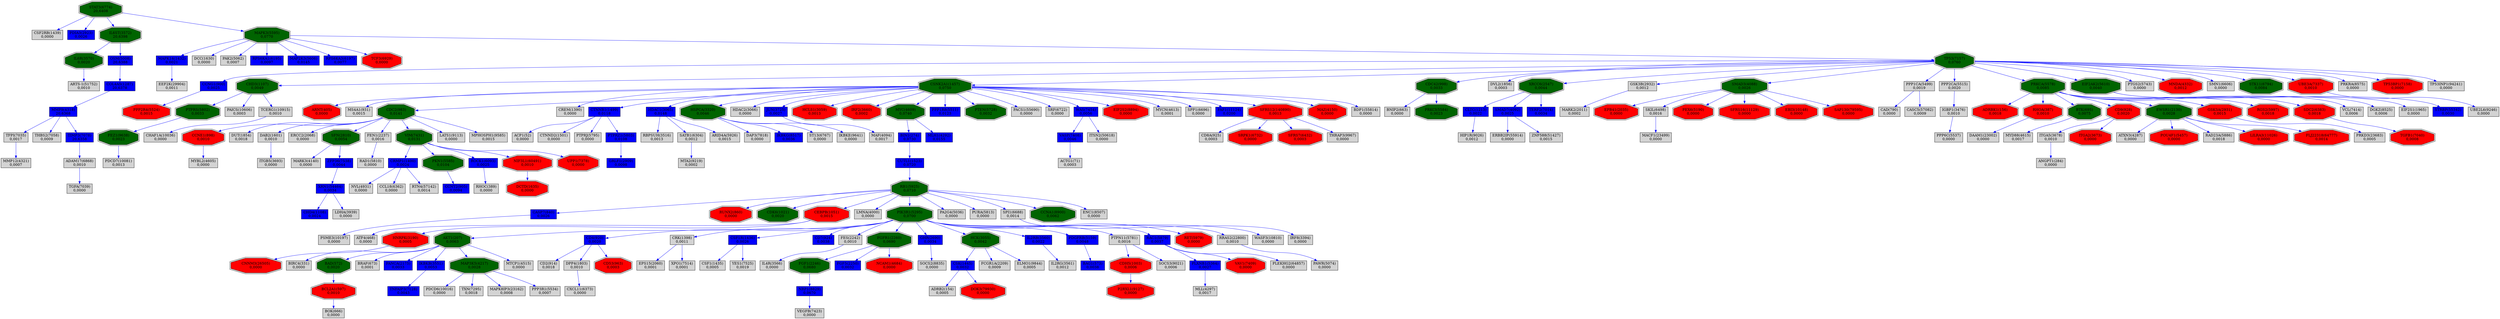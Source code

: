 digraph tmp_ans7 {
N_0 [shape = box, style = filled, fillcolor = lightgray, label = "ACTG1(71)\n0,0003"];
N_1 [shape = box, style = filled, fillcolor = lightgray, label = "ADRB2(154)\n0,0005"];
N_2 [shape = doubleoctagon, style = filled, fillcolor = red, label = "ADRBK1(156)\n0,0018"];
N_3 [shape = doubleoctagon, style = filled, fillcolor = darkgreen, label = "AKT1(207)\n0,0063"];
N_4 [shape = box, style = filled, fillcolor = blue, label = "BIN1(274)\n0,0730"];
N_5 [shape = box, style = filled, fillcolor = lightgray, label = "ANGPT1(284)\n0,0000"];
N_6 [shape = box, style = filled, fillcolor = lightgray, label = "BIRC4(331)\n0,0000"];
N_7 [shape = doubleoctagon, style = filled, fillcolor = red, label = "RHOA(387)\n0,0010"];
N_8 [shape = box, style = filled, fillcolor = lightgray, label = "RHOC(389)\n0,0000"];
N_9 [shape = doubleoctagon, style = filled, fillcolor = red, label = "ARNT(405)\n0,0000"];
N_10 [shape = box, style = filled, fillcolor = blue, label = "BAG1(573)\n0,0038"];
N_11 [shape = doubleoctagon, style = filled, fillcolor = darkgreen, label = "BAD(572)\n0,0020"];
N_12 [shape = doubleoctagon, style = filled, fillcolor = red, label = "BCL2A1(597)\n0,0010"];
N_13 [shape = box, style = filled, fillcolor = lightgray, label = "BNIP2(663)\n0,0000"];
N_14 [shape = box, style = filled, fillcolor = lightgray, label = "BRAF(673)\n0,0001"];
N_15 [shape = doubleoctagon, style = filled, fillcolor = darkgreen, label = "BTK(695)\n0,0075"];
N_16 [shape = box, style = filled, fillcolor = lightgray, label = "CAD(790)\n0,0000"];
N_17 [shape = box, style = filled, fillcolor = blue, label = "CASP7(840)\n0,0026"];
N_18 [shape = doubleoctagon, style = filled, fillcolor = red, label = "RUNX2(860)\n0,0000"];
N_19 [shape = box, style = filled, fillcolor = lightgray, label = "CD2(914)\n0,0018"];
N_20 [shape = box, style = filled, fillcolor = blue, label = "CD4(920)\n0,0020"];
N_21 [shape = box, style = filled, fillcolor = lightgray, label = "CD8A(925)\n0,0003"];
N_22 [shape = doubleoctagon, style = filled, fillcolor = red, label = "CD9(928)\n0,0020"];
N_23 [shape = box, style = filled, fillcolor = lightgray, label = "MS4A1(931)\n0,0015"];
N_24 [shape = doubleoctagon, style = filled, fillcolor = red, label = "CCNE1(898)\n0,0010"];
N_25 [shape = doubleoctagon, style = filled, fillcolor = darkgreen, label = "CDC2(983)\n0,0141"];
N_26 [shape = box, style = filled, fillcolor = blue, label = "CCNG1(900)\n0,0025"];
N_27 [shape = doubleoctagon, style = filled, fillcolor = darkgreen, label = "CDK6(1021)\n0,0020"];
N_28 [shape = box, style = filled, fillcolor = blue, label = "CCNT2(905)\n0,0094"];
N_29 [shape = doubleoctagon, style = filled, fillcolor = red, label = "CEBPB(1051)\n0,0015"];
N_30 [shape = box, style = filled, fillcolor = lightgray, label = "ATF4(468)\n0,0000"];
N_31 [shape = doubleoctagon, style = filled, fillcolor = darkgreen, label = "CHD3(1107)\n0,0049"];
N_32 [shape = box, style = filled, fillcolor = blue, label = "CLTC(1213)\n0,0022"];
N_33 [shape = box, style = filled, fillcolor = lightgray, label = "CREM(1390)\n0,0000"];
N_34 [shape = box, style = filled, fillcolor = lightgray, label = "CRK(1398)\n0,0011"];
N_35 [shape = box, style = filled, fillcolor = lightgray, label = "CSF1(1435)\n0,0005"];
N_36 [shape = box, style = filled, fillcolor = blue, label = "CSF1R(1436)\n0,0026"];
N_37 [shape = box, style = filled, fillcolor = lightgray, label = "CSF2RB(1439)\n0,0000"];
N_38 [shape = box, style = filled, fillcolor = blue, label = "CSK(1445)\n0,0032"];
N_39 [shape = doubleoctagon, style = filled, fillcolor = red, label = "CDH5(1003)\n0,0006"];
N_40 [shape = doubleoctagon, style = filled, fillcolor = darkgreen, label = "CSNK2A1(1457)\n0,0750"];
N_41 [shape = box, style = filled, fillcolor = blue, label = "MAPK14(1432)\n0,0021"];
N_42 [shape = doubleoctagon, style = filled, fillcolor = darkgreen, label = "CDC42(998)\n0,0033"];
N_43 [shape = box, style = filled, fillcolor = lightgray, label = "ACP1(52)\n0,0000"];
N_44 [shape = box, style = filled, fillcolor = blue, label = "CTNNB1(1499)\n0,0118"];
N_45 [shape = box, style = filled, fillcolor = lightgray, label = "CTNND2(1501)\n0,0000"];
N_46 [shape = box, style = filled, fillcolor = blue, label = "CD7(924)\n0,0038"];
N_47 [shape = box, style = filled, fillcolor = blue, label = "COL4A5(1287)\n20,6378"];
N_48 [shape = doubleoctagon, style = filled, fillcolor = red, label = "DCTD(1635)\n0,0000"];
N_49 [shape = box, style = filled, fillcolor = lightgray, label = "DPP4(1803)\n0,0010"];
N_50 [shape = box, style = filled, fillcolor = blue, label = "CRMP1(1400)\n0,0024"];
N_51 [shape = box, style = filled, fillcolor = lightgray, label = "DUT(1854)\n0,0018"];
N_52 [shape = box, style = filled, fillcolor = lightgray, label = "DVL2(1856)\n0,0003"];
N_53 [shape = box, style = filled, fillcolor = lightgray, label = "DAB2(1601)\n0,0010"];
N_54 [shape = box, style = filled, fillcolor = lightgray, label = "EIF2S1(1965)\n0,0000"];
N_55 [shape = box, style = filled, fillcolor = blue, label = "CHD4(1108)\n0,0024"];
N_56 [shape = doubleoctagon, style = filled, fillcolor = red, label = "EPB41(2035)\n0,0000"];
N_57 [shape = box, style = filled, fillcolor = lightgray, label = "EPS15(2060)\n0,0001"];
N_58 [shape = box, style = filled, fillcolor = lightgray, label = "ERCC2(2068)\n0,0000"];
N_59 [shape = doubleoctagon, style = filled, fillcolor = darkgreen, label = "EWSR1(2130)\n0,0028"];
N_60 [shape = box, style = filled, fillcolor = blue, label = "FANCA(2175)\n0,0033"];
N_61 [shape = box, style = filled, fillcolor = lightgray, label = "FCGR1A(2209)\n0,0009"];
N_62 [shape = box, style = filled, fillcolor = lightgray, label = "FES(2242)\n0,0010"];
N_63 [shape = doubleoctagon, style = filled, fillcolor = darkgreen, label = "FGF1(2246)\n0,0680"];
N_64 [shape = doubleoctagon, style = filled, fillcolor = darkgreen, label = "FGFR1(2260)\n0,0690"];
N_65 [shape = box, style = filled, fillcolor = blue, label = "FGF5(2250)\n0,0032"];
N_66 [shape = doubleoctagon, style = filled, fillcolor = darkgreen, label = "XRCC6(2547)\n0,0044"];
N_67 [shape = doubleoctagon, style = filled, fillcolor = red, label = "CD53(963)\n0,0003"];
N_68 [shape = box, style = filled, fillcolor = blue, label = "GHR(2690)\n0,0034"];
N_69 [shape = doubleoctagon, style = filled, fillcolor = darkgreen, label = "SFN(2810)\n0,0054"];
N_70 [shape = box, style = filled, fillcolor = lightgray, label = "MARK2(2011)\n0,0002"];
N_71 [shape = box, style = filled, fillcolor = lightgray, label = "GSK3B(2932)\n0,0012"];
N_72 [shape = box, style = filled, fillcolor = blue, label = "PDIA3(2923)\n0,0026"];
N_73 [shape = doubleoctagon, style = filled, fillcolor = darkgreen, label = "HCK(3055)\n0,0042"];
N_74 [shape = box, style = filled, fillcolor = blue, label = "HDAC1(3065)\n0,0148"];
N_75 [shape = box, style = filled, fillcolor = blue, label = "CUTL1(1523)\n0,0720"];
N_76 [shape = box, style = filled, fillcolor = lightgray, label = "FEN1(2237)\n0,0016"];
N_77 [shape = doubleoctagon, style = filled, fillcolor = red, label = "HNRPK(3190)\n0,0005"];
N_78 [shape = doubleoctagon, style = filled, fillcolor = red, label = "GSK3A(2931)\n0,0015"];
N_79 [shape = doubleoctagon, style = filled, fillcolor = darkgreen, label = "HSPCA(3320)\n0,0046"];
N_80 [shape = box, style = filled, fillcolor = lightgray, label = "HDAC2(3066)\n0,0000"];
N_81 [shape = box, style = filled, fillcolor = blue, label = "IKBKB(3551)\n0,0053"];
N_82 [shape = box, style = filled, fillcolor = blue, label = "IL2RB(3560)\n0,0022"];
N_83 [shape = box, style = filled, fillcolor = lightgray, label = "IL2RG(3561)\n0,0012"];
N_84 [shape = doubleoctagon, style = filled, fillcolor = darkgreen, label = "IL6R(3570)\n0,0020"];
N_85 [shape = doubleoctagon, style = filled, fillcolor = darkgreen, label = "IL6ST(3572)\n20,6398"];
N_86 [shape = box, style = filled, fillcolor = lightgray, label = "IL4R(3566)\n0,0000"];
N_87 [shape = box, style = filled, fillcolor = lightgray, label = "IRF8(3394)\n0,0000"];
N_88 [shape = box, style = filled, fillcolor = lightgray, label = "ITGA5(3678)\n0,0010"];
N_89 [shape = doubleoctagon, style = filled, fillcolor = red, label = "ITGA2(3673)\n0,0000"];
N_90 [shape = box, style = filled, fillcolor = lightgray, label = "ITGB5(3693)\n0,0000"];
N_91 [shape = box, style = filled, fillcolor = blue, label = "JUN(3725)\n0,0027"];
N_92 [shape = box, style = filled, fillcolor = lightgray, label = "LDHA(3939)\n0,0000"];
N_93 [shape = box, style = filled, fillcolor = lightgray, label = "LMNA(4000)\n0,0000"];
N_94 [shape = doubleoctagon, style = filled, fillcolor = red, label = "HCLS1(3059)\n0,0013"];
N_95 [shape = doubleoctagon, style = filled, fillcolor = darkgreen, label = "SMAD3(4088)\n0,0026"];
N_96 [shape = box, style = filled, fillcolor = blue, label = "SMAD7(4092)\n0,0025"];
N_97 [shape = box, style = filled, fillcolor = lightgray, label = "MAF(4094)\n0,0017"];
N_98 [shape = box, style = filled, fillcolor = lightgray, label = "DCC(1630)\n0,0000"];
N_99 [shape = box, style = filled, fillcolor = lightgray, label = "BOK(666)\n0,0000"];
N_100 [shape = doubleoctagon, style = filled, fillcolor = darkgreen, label = "MAP3K5(4217)\n0,0028"];
N_101 [shape = box, style = filled, fillcolor = lightgray, label = "IGBP1(3476)\n0,0010"];
N_102 [shape = box, style = filled, fillcolor = lightgray, label = "MLL(4297)\n0,0017"];
N_103 [shape = box, style = filled, fillcolor = blue, label = "MMP9(4318)\n20,6368"];
N_104 [shape = box, style = filled, fillcolor = blue, label = "MLH1(4292)\n0,0155"];
N_105 [shape = box, style = filled, fillcolor = lightgray, label = "MYBL2(4605)\n0,0000"];
N_106 [shape = box, style = filled, fillcolor = lightgray, label = "MYD88(4615)\n0,0017"];
N_107 [shape = doubleoctagon, style = filled, fillcolor = red, label = "NCAM1(4684)\n0,0000"];
N_108 [shape = doubleoctagon, style = filled, fillcolor = red, label = "IRF2(3660)\n0,0002"];
N_109 [shape = doubleoctagon, style = filled, fillcolor = darkgreen, label = "MYC(4609)\n0,0740"];
N_110 [shape = box, style = filled, fillcolor = lightgray, label = "RBPSUH(3516)\n0,0013"];
N_111 [shape = box, style = filled, fillcolor = lightgray, label = "PAK2(5062)\n0,0007"];
N_112 [shape = box, style = filled, fillcolor = lightgray, label = "PAWR(5074)\n0,0000"];
N_113 [shape = box, style = filled, fillcolor = blue, label = "PDGFRB(5159)\n0,0048"];
N_114 [shape = doubleoctagon, style = filled, fillcolor = darkgreen, label = "PIK3R1(5295)\n0,0700"];
N_115 [shape = box, style = filled, fillcolor = lightgray, label = "MARK3(4140)\n0,0000"];
N_116 [shape = box, style = filled, fillcolor = lightgray, label = "MMP12(4321)\n0,0007"];
N_117 [shape = box, style = filled, fillcolor = lightgray, label = "PPP1CA(5499)\n0,0019"];
N_118 [shape = box, style = filled, fillcolor = lightgray, label = "PPP2CA(5515)\n0,0020"];
N_119 [shape = box, style = filled, fillcolor = blue, label = "PPP1R8(5511)\n0,0123"];
N_120 [shape = doubleoctagon, style = filled, fillcolor = darkgreen, label = "PRKCA(5578)\n0,0085"];
N_121 [shape = box, style = filled, fillcolor = lightgray, label = "PA2G4(5036)\n0,0000"];
N_122 [shape = doubleoctagon, style = filled, fillcolor = darkgreen, label = "PKN1(5585)\n0,0104"];
N_123 [shape = doubleoctagon, style = filled, fillcolor = darkgreen, label = "MAPK3(5595)\n0,0770"];
N_124 [shape = doubleoctagon, style = filled, fillcolor = darkgreen, label = "PRKCI(5584)\n0,0023"];
N_125 [shape = doubleoctagon, style = filled, fillcolor = darkgreen, label = "EIF2AK2(5610)\n0,0040"];
N_126 [shape = box, style = filled, fillcolor = lightgray, label = "ATXN3(4287)\n0,0000"];
N_127 [shape = box, style = filled, fillcolor = lightgray, label = "PTGS2(5743)\n0,0000"];
N_128 [shape = box, style = filled, fillcolor = blue, label = "GRLF1(2909)\n0,0098"];
N_129 [shape = box, style = filled, fillcolor = lightgray, label = "PURA(5813)\n0,0000"];
N_130 [shape = box, style = filled, fillcolor = lightgray, label = "PTPN11(5781)\n0,0016"];
N_131 [shape = doubleoctagon, style = filled, fillcolor = darkgreen, label = "PTEN(5728)\n0,0032"];
N_132 [shape = box, style = filled, fillcolor = blue, label = "RAC1(5879)\n0,0037"];
N_133 [shape = box, style = filled, fillcolor = blue, label = "PLXNB1(5364)\n0,0027"];
N_134 [shape = box, style = filled, fillcolor = lightgray, label = "RAD1(5810)\n0,0000"];
N_135 [shape = doubleoctagon, style = filled, fillcolor = darkgreen, label = "RB1(5925)\n0,0710"];
N_136 [shape = doubleoctagon, style = filled, fillcolor = red, label = "MNDA(4332)\n0,0012"];
N_137 [shape = doubleoctagon, style = filled, fillcolor = red, label = "RET(5979)\n0,0000"];
N_138 [shape = doubleoctagon, style = filled, fillcolor = red, label = "POU4F1(5457)\n0,0000"];
N_139 [shape = box, style = filled, fillcolor = blue, label = "ROCK1(6093)\n0,0025"];
N_140 [shape = box, style = filled, fillcolor = lightgray, label = "NVL(4931)\n0,0000"];
N_141 [shape = box, style = filled, fillcolor = lightgray, label = "RAD23A(5886)\n0,0018"];
N_142 [shape = box, style = filled, fillcolor = blue, label = "RPS6KA1(6195)\n0,0097"];
N_143 [shape = box, style = filled, fillcolor = blue, label = "MAP2K3(5606)\n0,0145"];
N_144 [shape = box, style = filled, fillcolor = lightgray, label = "SATB1(6304)\n0,0012"];
N_145 [shape = doubleoctagon, style = filled, fillcolor = red, label = "RGS2(5997)\n0,0018"];
N_146 [shape = box, style = filled, fillcolor = lightgray, label = "PACS1(55690)\n0,0000"];
N_147 [shape = box, style = filled, fillcolor = lightgray, label = "PTPRJ(5795)\n0,0000"];
N_148 [shape = doubleoctagon, style = filled, fillcolor = red, label = "SDC2(6383)\n0,0018"];
N_149 [shape = box, style = filled, fillcolor = lightgray, label = "SKIL(6498)\n0,0016"];
N_150 [shape = box, style = filled, fillcolor = lightgray, label = "SMN1(6606)\n0,0000"];
N_151 [shape = box, style = filled, fillcolor = lightgray, label = "SPI1(6688)\n0,0014"];
N_152 [shape = box, style = filled, fillcolor = lightgray, label = "SRF(6722)\n0,0000"];
N_153 [shape = doubleoctagon, style = filled, fillcolor = red, label = "SRPK1(6732)\n0,0000"];
N_154 [shape = doubleoctagon, style = filled, fillcolor = darkgreen, label = "STAT3(6774)\n20,6408"];
N_155 [shape = box, style = filled, fillcolor = blue, label = "RPS6KA3(6197)\n0,0077"];
N_156 [shape = doubleoctagon, style = filled, fillcolor = darkgreen, label = "STK11(6794)\n0,0084"];
N_157 [shape = doubleoctagon, style = filled, fillcolor = red, label = "TCF3(6929)\n0,0000"];
N_158 [shape = box, style = filled, fillcolor = blue, label = "TERF2(7014)\n0,0034"];
N_159 [shape = box, style = filled, fillcolor = lightgray, label = "ADAM17(6868)\n0,0010"];
N_160 [shape = box, style = filled, fillcolor = lightgray, label = "TGFA(7039)\n0,0000"];
N_161 [shape = doubleoctagon, style = filled, fillcolor = red, label = "TGFB1(7040)\n0,0008"];
N_162 [shape = box, style = filled, fillcolor = lightgray, label = "TFPI(7035)\n0,0017"];
N_163 [shape = box, style = filled, fillcolor = lightgray, label = "THBS2(7058)\n0,0009"];
N_164 [shape = box, style = filled, fillcolor = lightgray, label = "CCL18(6362)\n0,0000"];
N_165 [shape = box, style = filled, fillcolor = blue, label = "TNFAIP3(7128)\n0,0043"];
N_166 [shape = doubleoctagon, style = filled, fillcolor = darkgreen, label = "TP53(7157)\n0,0760"];
N_167 [shape = doubleoctagon, style = filled, fillcolor = red, label = "UBE3A(7337)\n0,0010"];
N_168 [shape = box, style = filled, fillcolor = blue, label = "VASP(7408)\n0,0046"];
N_169 [shape = box, style = filled, fillcolor = lightgray, label = "VEGFB(7423)\n0,0000"];
N_170 [shape = doubleoctagon, style = filled, fillcolor = darkgreen, label = "VIM(7431)\n0,0131"];
N_171 [shape = box, style = filled, fillcolor = blue, label = "WAS(7454)\n0,0056"];
N_172 [shape = box, style = filled, fillcolor = lightgray, label = "XPO1(7514)\n0,0001"];
N_173 [shape = doubleoctagon, style = filled, fillcolor = red, label = "VAV1(7409)\n0,0000"];
N_174 [shape = box, style = filled, fillcolor = lightgray, label = "YES1(7525)\n0,0019"];
N_175 [shape = box, style = filled, fillcolor = lightgray, label = "DAP3(7818)\n0,0000"];
N_176 [shape = box, style = filled, fillcolor = blue, label = "ZFP36(7538)\n0,0044"];
N_177 [shape = doubleoctagon, style = filled, fillcolor = red, label = "SFRS7(6432)\n0,0003"];
N_178 [shape = box, style = filled, fillcolor = lightgray, label = "VCL(7414)\n0,0006"];
N_179 [shape = doubleoctagon, style = filled, fillcolor = darkgreen, label = "PTPRS(5802)\n0,0033"];
N_180 [shape = box, style = filled, fillcolor = blue, label = "IKBKG(8517)\n0,0036"];
N_181 [shape = box, style = filled, fillcolor = lightgray, label = "PRKRA(8575)\n0,0000"];
N_182 [shape = box, style = filled, fillcolor = blue, label = "NRP1(8829)\n0,0670"];
N_183 [shape = box, style = filled, fillcolor = lightgray, label = "ARID4A(5926)\n0,0015"];
N_184 [shape = doubleoctagon, style = filled, fillcolor = darkgreen, label = "CCNA1(8900)\n0,0062"];
N_185 [shape = box, style = filled, fillcolor = lightgray, label = "SOCS2(8835)\n0,0000"];
N_186 [shape = doubleoctagon, style = filled, fillcolor = red, label = "EIF2S2(8894)\n0,0000"];
N_187 [shape = box, style = filled, fillcolor = lightgray, label = "MYCN(4613)\n0,0001"];
N_188 [shape = box, style = filled, fillcolor = lightgray, label = "LATS1(9113)\n0,0000"];
N_189 [shape = box, style = filled, fillcolor = blue, label = "OSM(5008)\n20,6388"];
N_190 [shape = box, style = filled, fillcolor = lightgray, label = "SPP1(6696)\n0,0000"];
N_191 [shape = box, style = filled, fillcolor = lightgray, label = "ST13(6767)\n0,0000"];
N_192 [shape = doubleoctagon, style = filled, fillcolor = darkgreen, label = "FEZ1(9638)\n0,0023"];
N_193 [shape = doubleoctagon, style = filled, fillcolor = red, label = "TP53BP1(7158)\n0,0000"];
N_194 [shape = box, style = filled, fillcolor = lightgray, label = "UBE2L6(9246)\n0,0000"];
N_195 [shape = box, style = filled, fillcolor = lightgray, label = "IKBKE(9641)\n0,0000"];
N_196 [shape = box, style = filled, fillcolor = lightgray, label = "PDCD6(10016)\n0,0000"];
N_197 [shape = box, style = filled, fillcolor = lightgray, label = "DGKZ(8525)\n0,0006"];
N_198 [shape = box, style = filled, fillcolor = lightgray, label = "CHAF1A(10036)\n0,0000"];
N_199 [shape = box, style = filled, fillcolor = lightgray, label = "PSME3(10197)\n0,0000"];
N_200 [shape = box, style = filled, fillcolor = lightgray, label = "PAICS(10606)\n0,0003"];
N_201 [shape = box, style = filled, fillcolor = lightgray, label = "TXN(7295)\n0,0018"];
N_202 [shape = box, style = filled, fillcolor = lightgray, label = "TCERG1(10915)\n0,0010"];
N_203 [shape = box, style = filled, fillcolor = blue, label = "FAF1(11124)\n0,0200"];
N_204 [shape = box, style = filled, fillcolor = lightgray, label = "MTA2(9219)\n0,0002"];
N_205 [shape = box, style = filled, fillcolor = lightgray, label = "MAPK8IP3(23162)\n0,0008"];
N_206 [shape = box, style = filled, fillcolor = lightgray, label = "MACF1(23499)\n0,0000"];
N_207 [shape = box, style = filled, fillcolor = blue, label = "PTPRZ1(5803)\n0,0108"];
N_208 [shape = box, style = filled, fillcolor = lightgray, label = "ITSN2(50618)\n0,0000"];
N_209 [shape = box, style = filled, fillcolor = lightgray, label = "RRAS2(22800)\n0,0010"];
N_210 [shape = box, style = filled, fillcolor = blue, label = "XRN1(54464)\n0,0034"];
N_211 [shape = box, style = filled, fillcolor = lightgray, label = "PDCD7(10081)\n0,0013"];
N_212 [shape = doubleoctagon, style = filled, fillcolor = red, label = "PEX6(5190)\n0,0000"];
N_213 [shape = box, style = filled, fillcolor = lightgray, label = "ERBB2IP(55914)\n0,0000"];
N_214 [shape = doubleoctagon, style = filled, fillcolor = red, label = "SFRS16(11129)\n0,0000"];
N_215 [shape = doubleoctagon, style = filled, fillcolor = red, label = "NIF3L1(60491)\n0,0010"];
N_216 [shape = box, style = filled, fillcolor = lightgray, label = "RTN4(57142)\n0,0014"];
N_217 [shape = box, style = filled, fillcolor = lightgray, label = "CASC5(57082)\n0,0009"];
N_218 [shape = box, style = filled, fillcolor = lightgray, label = "THRAP3(9967)\n0,0000"];
N_219 [shape = doubleoctagon, style = filled, fillcolor = red, label = "SFRS12(140890)\n0,0013"];
N_220 [shape = doubleoctagon, style = filled, fillcolor = red, label = "DOK3(79930)\n0,0000"];
N_221 [shape = box, style = filled, fillcolor = lightgray, label = "HIP1R(9026)\n0,0012"];
N_222 [shape = box, style = filled, fillcolor = lightgray, label = "WASF3(10810)\n0,0000"];
N_223 [shape = box, style = filled, fillcolor = lightgray, label = "MTCP1(4515)\n0,0000"];
N_224 [shape = box, style = filled, fillcolor = lightgray, label = "DAAM1(23002)\n0,0000"];
N_225 [shape = box, style = filled, fillcolor = lightgray, label = "PLEKHG2(64857)\n0,0000"];
N_226 [shape = box, style = filled, fillcolor = lightgray, label = "ELMO1(9844)\n0,0005"];
N_227 [shape = doubleoctagon, style = filled, fillcolor = red, label = "EBI3(10148)\n0,0000"];
N_228 [shape = box, style = filled, fillcolor = lightgray, label = "MPHOSPH1(9585)\n0,0015"];
N_229 [shape = doubleoctagon, style = filled, fillcolor = red, label = "PPP2R4(5524)\n0,0015"];
N_230 [shape = box, style = filled, fillcolor = lightgray, label = "CXCL11(6373)\n0,0000"];
N_231 [shape = box, style = filled, fillcolor = lightgray, label = "SOCS3(9021)\n0,0006"];
N_232 [shape = doubleoctagon, style = filled, fillcolor = red, label = "P2RXL1(9127)\n0,0000"];
N_233 [shape = doubleoctagon, style = filled, fillcolor = red, label = "MAZ(4150)\n0,0000"];
N_234 [shape = box, style = filled, fillcolor = lightgray, label = "BDP1(55814)\n0,0000"];
N_235 [shape = box, style = filled, fillcolor = lightgray, label = "EEF2K(29904)\n0,0011"];
N_236 [shape = doubleoctagon, style = filled, fillcolor = red, label = "LILRA3(11026)\n0,0000"];
N_237 [shape = doubleoctagon, style = filled, fillcolor = red, label = "FLJ22318(64777)\n0,0014"];
N_238 [shape = box, style = filled, fillcolor = lightgray, label = "PPP3R1(5534)\n0,0007"];
N_239 [shape = doubleoctagon, style = filled, fillcolor = red, label = "CNNM3(26505)\n0,0000"];
N_240 [shape = box, style = filled, fillcolor = lightgray, label = "PRKD3(23683)\n0,0005"];
N_241 [shape = box, style = filled, fillcolor = lightgray, label = "ARTS-1(51752)\n0,0010"];
N_242 [shape = box, style = filled, fillcolor = blue, label = "TIMP3(7078)\n20,6358"];
N_243 [shape = doubleoctagon, style = filled, fillcolor = red, label = "SAP130(79595)\n0,0000"];
N_244 [shape = box, style = filled, fillcolor = lightgray, label = "ZNF588(51427)\n0,0015"];
N_245 [shape = box, style = filled, fillcolor = lightgray, label = "PPP6C(5537)\n0,0000"];
N_246 [shape = box, style = filled, fillcolor = blue, label = "STRBP(55342)\n0,0030"];
N_247 [shape = box, style = filled, fillcolor = lightgray, label = "ENC1(8507)\n0,0000"];
N_248 [shape = box, style = filled, fillcolor = lightgray, label = "TP53INP1(94241)\n0,0000"];
N_249 [shape = doubleoctagon, style = filled, fillcolor = red, label = "UPP1(7378)\n0,0000"];
N_3 -> N_6 [ color = blue ];
N_3 -> N_11 [ color = blue ];
N_11 -> N_12 [ color = blue ];
N_3 -> N_14 [ color = blue ];
N_20 -> N_19 [ color = blue ];
N_25 -> N_24 [ color = blue ];
N_29 -> N_30 [ color = blue ];
N_36 -> N_35 [ color = blue ];
N_38 -> N_1 [ color = blue ];
N_40 -> N_9 [ color = blue ];
N_40 -> N_23 [ color = blue ];
N_40 -> N_25 [ color = blue ];
N_40 -> N_33 [ color = blue ];
N_42 -> N_13 [ color = blue ];
N_40 -> N_44 [ color = blue ];
N_44 -> N_43 [ color = blue ];
N_44 -> N_45 [ color = blue ];
N_20 -> N_49 [ color = blue ];
N_25 -> N_51 [ color = blue ];
N_25 -> N_53 [ color = blue ];
N_34 -> N_57 [ color = blue ];
N_25 -> N_58 [ color = blue ];
N_3 -> N_60 [ color = blue ];
N_64 -> N_63 [ color = blue ];
N_64 -> N_65 [ color = blue ];
N_66 -> N_32 [ color = blue ];
N_20 -> N_67 [ color = blue ];
N_25 -> N_69 [ color = blue ];
N_71 -> N_70 [ color = blue ];
N_73 -> N_38 [ color = blue ];
N_73 -> N_61 [ color = blue ];
N_40 -> N_74 [ color = blue ];
N_4 -> N_75 [ color = blue ];
N_25 -> N_76 [ color = blue ];
N_29 -> N_77 [ color = blue ];
N_40 -> N_79 [ color = blue ];
N_40 -> N_80 [ color = blue ];
N_3 -> N_81 [ color = blue ];
N_82 -> N_83 [ color = blue ];
N_85 -> N_84 [ color = blue ];
N_62 -> N_86 [ color = blue ];
N_88 -> N_5 [ color = blue ];
N_22 -> N_88 [ color = blue ];
N_22 -> N_89 [ color = blue ];
N_53 -> N_90 [ color = blue ];
N_40 -> N_91 [ color = blue ];
N_40 -> N_94 [ color = blue ];
N_95 -> N_56 [ color = blue ];
N_66 -> N_96 [ color = blue ];
N_91 -> N_97 [ color = blue ];
N_12 -> N_99 [ color = blue ];
N_3 -> N_100 [ color = blue ];
N_47 -> N_103 [ color = blue ];
N_24 -> N_105 [ color = blue ];
N_15 -> N_106 [ color = blue ];
N_64 -> N_107 [ color = blue ];
N_40 -> N_108 [ color = blue ];
N_109 -> N_4 [ color = blue ];
N_40 -> N_109 [ color = blue ];
N_109 -> N_104 [ color = blue ];
N_74 -> N_110 [ color = blue ];
N_113 -> N_10 [ color = blue ];
N_114 -> N_3 [ color = blue ];
N_114 -> N_20 [ color = blue ];
N_114 -> N_34 [ color = blue ];
N_114 -> N_36 [ color = blue ];
N_114 -> N_46 [ color = blue ];
N_114 -> N_62 [ color = blue ];
N_114 -> N_64 [ color = blue ];
N_114 -> N_68 [ color = blue ];
N_114 -> N_73 [ color = blue ];
N_114 -> N_82 [ color = blue ];
N_114 -> N_113 [ color = blue ];
N_69 -> N_115 [ color = blue ];
N_117 -> N_16 [ color = blue ];
N_118 -> N_101 [ color = blue ];
N_40 -> N_119 [ color = blue ];
N_120 -> N_2 [ color = blue ];
N_120 -> N_7 [ color = blue ];
N_120 -> N_15 [ color = blue ];
N_120 -> N_22 [ color = blue ];
N_120 -> N_59 [ color = blue ];
N_120 -> N_78 [ color = blue ];
N_122 -> N_28 [ color = blue ];
N_123 -> N_41 [ color = blue ];
N_123 -> N_98 [ color = blue ];
N_123 -> N_111 [ color = blue ];
N_42 -> N_124 [ color = blue ];
N_125 -> N_54 [ color = blue ];
N_59 -> N_126 [ color = blue ];
N_130 -> N_39 [ color = blue ];
N_114 -> N_130 [ color = blue ];
N_40 -> N_131 [ color = blue ];
N_114 -> N_132 [ color = blue ];
N_133 -> N_102 [ color = blue ];
N_132 -> N_133 [ color = blue ];
N_76 -> N_134 [ color = blue ];
N_135 -> N_17 [ color = blue ];
N_135 -> N_18 [ color = blue ];
N_135 -> N_27 [ color = blue ];
N_135 -> N_29 [ color = blue ];
N_75 -> N_135 [ color = blue ];
N_135 -> N_93 [ color = blue ];
N_135 -> N_114 [ color = blue ];
N_135 -> N_121 [ color = blue ];
N_135 -> N_129 [ color = blue ];
N_114 -> N_137 [ color = blue ];
N_59 -> N_138 [ color = blue ];
N_139 -> N_8 [ color = blue ];
N_50 -> N_140 [ color = blue ];
N_59 -> N_141 [ color = blue ];
N_123 -> N_142 [ color = blue ];
N_123 -> N_143 [ color = blue ];
N_74 -> N_144 [ color = blue ];
N_120 -> N_145 [ color = blue ];
N_40 -> N_146 [ color = blue ];
N_44 -> N_147 [ color = blue ];
N_120 -> N_148 [ color = blue ];
N_95 -> N_149 [ color = blue ];
N_151 -> N_87 [ color = blue ];
N_135 -> N_151 [ color = blue ];
N_40 -> N_152 [ color = blue ];
N_154 -> N_37 [ color = blue ];
N_154 -> N_72 [ color = blue ];
N_154 -> N_85 [ color = blue ];
N_154 -> N_123 [ color = blue ];
N_123 -> N_155 [ color = blue ];
N_123 -> N_157 [ color = blue ];
N_66 -> N_158 [ color = blue ];
N_159 -> N_160 [ color = blue ];
N_148 -> N_161 [ color = blue ];
N_103 -> N_162 [ color = blue ];
N_162 -> N_116 [ color = blue ];
N_103 -> N_163 [ color = blue ];
N_50 -> N_164 [ color = blue ];
N_81 -> N_165 [ color = blue ];
N_166 -> N_26 [ color = blue ];
N_166 -> N_31 [ color = blue ];
N_166 -> N_40 [ color = blue ];
N_166 -> N_42 [ color = blue ];
N_166 -> N_52 [ color = blue ];
N_166 -> N_66 [ color = blue ];
N_166 -> N_71 [ color = blue ];
N_166 -> N_95 [ color = blue ];
N_166 -> N_117 [ color = blue ];
N_166 -> N_118 [ color = blue ];
N_166 -> N_120 [ color = blue ];
N_123 -> N_166 [ color = blue ];
N_166 -> N_125 [ color = blue ];
N_166 -> N_127 [ color = blue ];
N_166 -> N_136 [ color = blue ];
N_166 -> N_150 [ color = blue ];
N_166 -> N_156 [ color = blue ];
N_166 -> N_167 [ color = blue ];
N_168 -> N_0 [ color = blue ];
N_25 -> N_170 [ color = blue ];
N_170 -> N_50 [ color = blue ];
N_170 -> N_122 [ color = blue ];
N_170 -> N_139 [ color = blue ];
N_40 -> N_171 [ color = blue ];
N_171 -> N_168 [ color = blue ];
N_34 -> N_172 [ color = blue ];
N_132 -> N_173 [ color = blue ];
N_36 -> N_174 [ color = blue ];
N_79 -> N_175 [ color = blue ];
N_69 -> N_176 [ color = blue ];
N_120 -> N_178 [ color = blue ];
N_31 -> N_179 [ color = blue ];
N_79 -> N_180 [ color = blue ];
N_166 -> N_181 [ color = blue ];
N_63 -> N_182 [ color = blue ];
N_182 -> N_169 [ color = blue ];
N_74 -> N_183 [ color = blue ];
N_135 -> N_184 [ color = blue ];
N_68 -> N_185 [ color = blue ];
N_40 -> N_186 [ color = blue ];
N_40 -> N_187 [ color = blue ];
N_25 -> N_188 [ color = blue ];
N_189 -> N_47 [ color = blue ];
N_85 -> N_189 [ color = blue ];
N_40 -> N_190 [ color = blue ];
N_79 -> N_191 [ color = blue ];
N_179 -> N_192 [ color = blue ];
N_166 -> N_193 [ color = blue ];
N_167 -> N_194 [ color = blue ];
N_79 -> N_195 [ color = blue ];
N_100 -> N_196 [ color = blue ];
N_120 -> N_197 [ color = blue ];
N_17 -> N_199 [ color = blue ];
N_31 -> N_200 [ color = blue ];
N_100 -> N_201 [ color = blue ];
N_31 -> N_202 [ color = blue ];
N_202 -> N_198 [ color = blue ];
N_40 -> N_203 [ color = blue ];
N_144 -> N_204 [ color = blue ];
N_100 -> N_205 [ color = blue ];
N_149 -> N_206 [ color = blue ];
N_44 -> N_207 [ color = blue ];
N_207 -> N_128 [ color = blue ];
N_171 -> N_208 [ color = blue ];
N_209 -> N_112 [ color = blue ];
N_114 -> N_209 [ color = blue ];
N_210 -> N_55 [ color = blue ];
N_210 -> N_92 [ color = blue ];
N_176 -> N_210 [ color = blue ];
N_192 -> N_211 [ color = blue ];
N_95 -> N_212 [ color = blue ];
N_96 -> N_213 [ color = blue ];
N_95 -> N_214 [ color = blue ];
N_215 -> N_48 [ color = blue ];
N_170 -> N_215 [ color = blue ];
N_50 -> N_216 [ color = blue ];
N_117 -> N_217 [ color = blue ];
N_219 -> N_21 [ color = blue ];
N_40 -> N_219 [ color = blue ];
N_219 -> N_153 [ color = blue ];
N_219 -> N_177 [ color = blue ];
N_219 -> N_218 [ color = blue ];
N_38 -> N_220 [ color = blue ];
N_32 -> N_221 [ color = blue ];
N_114 -> N_222 [ color = blue ];
N_3 -> N_223 [ color = blue ];
N_7 -> N_224 [ color = blue ];
N_132 -> N_225 [ color = blue ];
N_73 -> N_226 [ color = blue ];
N_95 -> N_227 [ color = blue ];
N_25 -> N_228 [ color = blue ];
N_26 -> N_229 [ color = blue ];
N_49 -> N_230 [ color = blue ];
N_130 -> N_231 [ color = blue ];
N_39 -> N_232 [ color = blue ];
N_40 -> N_233 [ color = blue ];
N_40 -> N_234 [ color = blue ];
N_41 -> N_235 [ color = blue ];
N_59 -> N_236 [ color = blue ];
N_59 -> N_237 [ color = blue ];
N_100 -> N_238 [ color = blue ];
N_77 -> N_239 [ color = blue ];
N_78 -> N_240 [ color = blue ];
N_84 -> N_241 [ color = blue ];
N_103 -> N_242 [ color = blue ];
N_242 -> N_159 [ color = blue ];
N_95 -> N_243 [ color = blue ];
N_96 -> N_244 [ color = blue ];
N_101 -> N_245 [ color = blue ];
N_125 -> N_246 [ color = blue ];
N_135 -> N_247 [ color = blue ];
N_166 -> N_248 [ color = blue ];
N_170 -> N_249 [ color = blue ];
}
